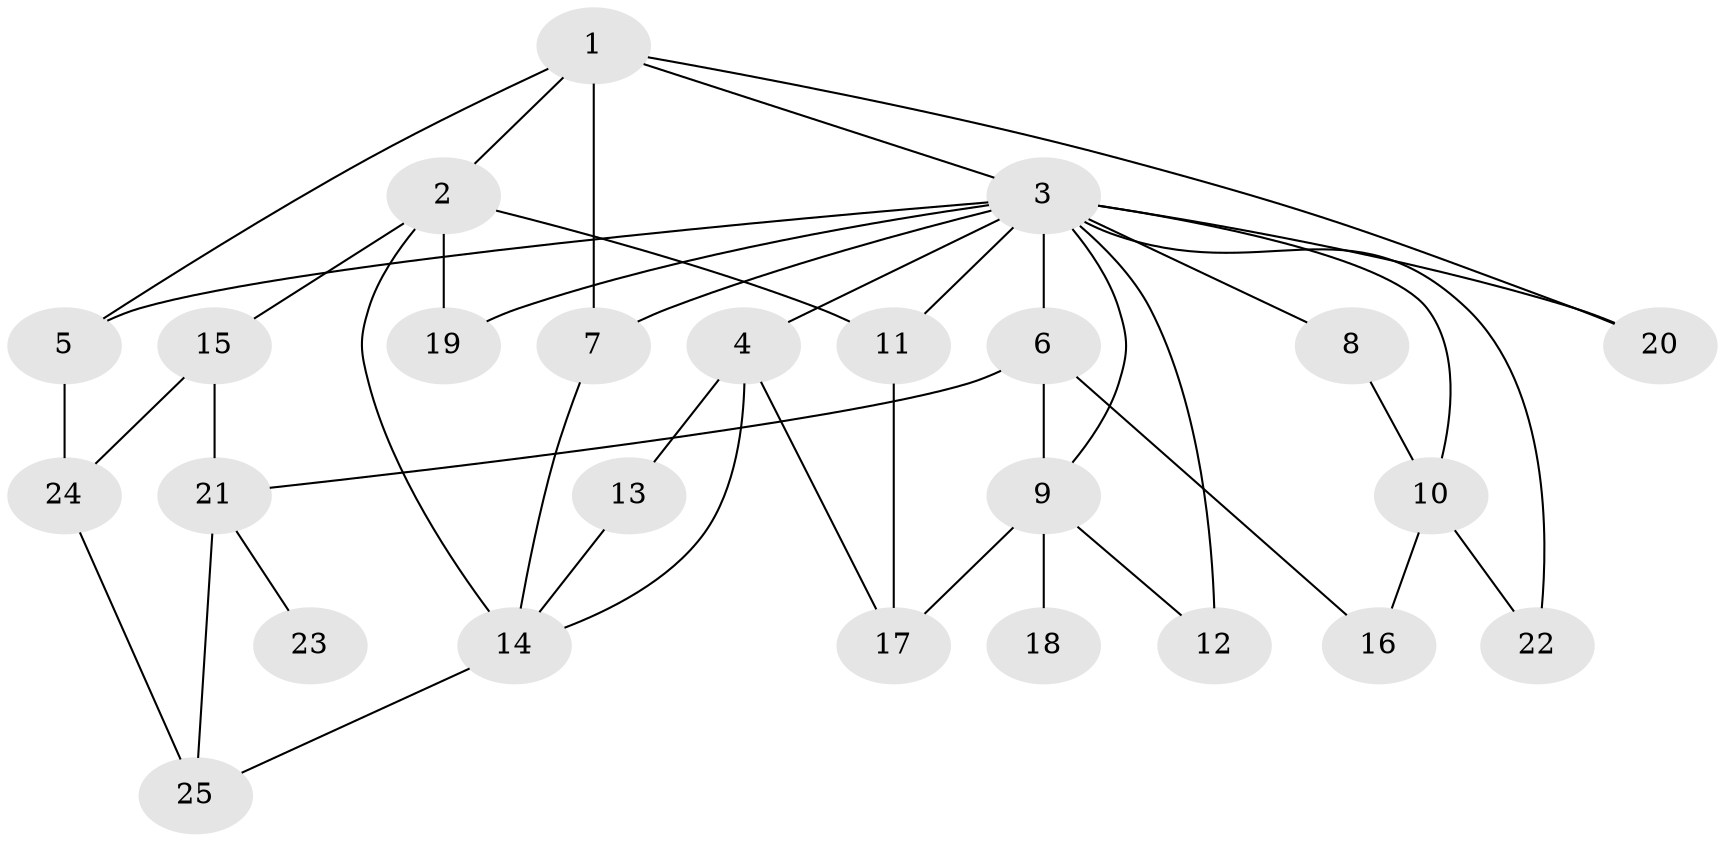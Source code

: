 // original degree distribution, {5: 0.0375, 4: 0.1625, 8: 0.0125, 6: 0.0375, 2: 0.2375, 3: 0.275, 1: 0.2375}
// Generated by graph-tools (version 1.1) at 2025/49/03/04/25 22:49:05]
// undirected, 25 vertices, 43 edges
graph export_dot {
  node [color=gray90,style=filled];
  1;
  2;
  3;
  4;
  5;
  6;
  7;
  8;
  9;
  10;
  11;
  12;
  13;
  14;
  15;
  16;
  17;
  18;
  19;
  20;
  21;
  22;
  23;
  24;
  25;
  1 -- 2 [weight=1.0];
  1 -- 3 [weight=1.0];
  1 -- 5 [weight=1.0];
  1 -- 7 [weight=2.0];
  1 -- 20 [weight=1.0];
  2 -- 11 [weight=1.0];
  2 -- 14 [weight=1.0];
  2 -- 15 [weight=1.0];
  2 -- 19 [weight=1.0];
  3 -- 4 [weight=1.0];
  3 -- 5 [weight=3.0];
  3 -- 6 [weight=3.0];
  3 -- 7 [weight=1.0];
  3 -- 8 [weight=1.0];
  3 -- 9 [weight=1.0];
  3 -- 10 [weight=2.0];
  3 -- 11 [weight=1.0];
  3 -- 12 [weight=1.0];
  3 -- 19 [weight=1.0];
  3 -- 20 [weight=2.0];
  3 -- 22 [weight=1.0];
  4 -- 13 [weight=3.0];
  4 -- 14 [weight=1.0];
  4 -- 17 [weight=1.0];
  5 -- 24 [weight=1.0];
  6 -- 9 [weight=1.0];
  6 -- 16 [weight=1.0];
  6 -- 21 [weight=2.0];
  7 -- 14 [weight=1.0];
  8 -- 10 [weight=1.0];
  9 -- 12 [weight=1.0];
  9 -- 17 [weight=1.0];
  9 -- 18 [weight=2.0];
  10 -- 16 [weight=1.0];
  10 -- 22 [weight=1.0];
  11 -- 17 [weight=1.0];
  13 -- 14 [weight=1.0];
  14 -- 25 [weight=1.0];
  15 -- 21 [weight=1.0];
  15 -- 24 [weight=1.0];
  21 -- 23 [weight=1.0];
  21 -- 25 [weight=1.0];
  24 -- 25 [weight=1.0];
}
